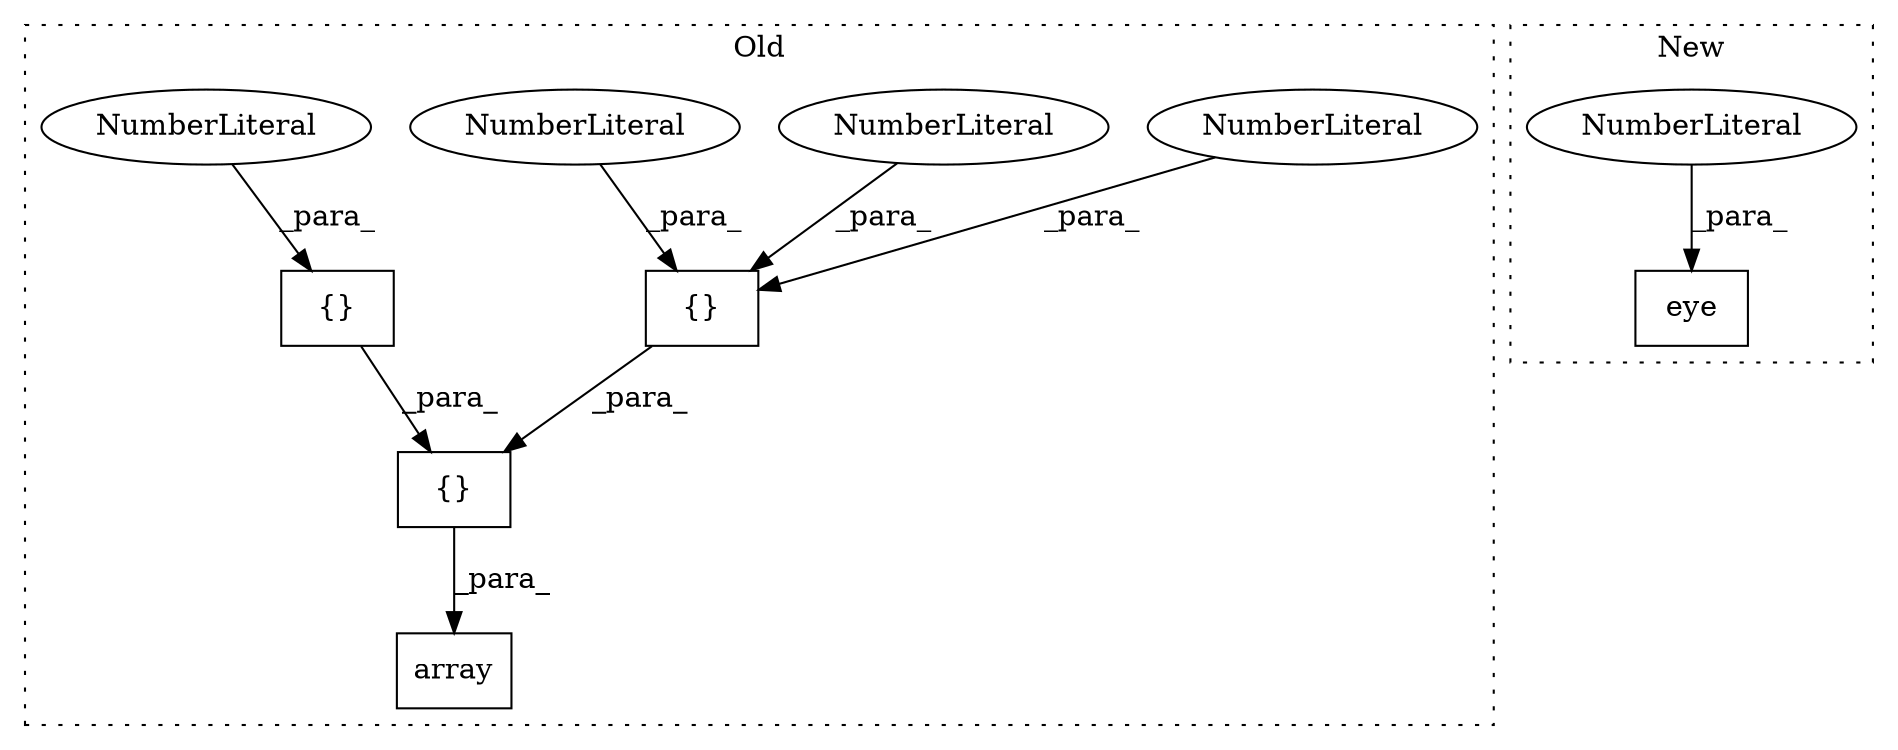 digraph G {
subgraph cluster0 {
1 [label="array" a="32" s="2219,2284" l="6,1" shape="box"];
3 [label="{}" a="4" s="2274,2282" l="1,1" shape="box"];
4 [label="NumberLiteral" a="34" s="2279" l="3" shape="ellipse"];
5 [label="NumberLiteral" a="34" s="2277" l="1" shape="ellipse"];
6 [label="{}" a="4" s="2264,2272" l="1,1" shape="box"];
7 [label="NumberLiteral" a="34" s="2275" l="1" shape="ellipse"];
8 [label="NumberLiteral" a="34" s="2267" l="3" shape="ellipse"];
10 [label="{}" a="4" s="2253,2283" l="1,1" shape="box"];
label = "Old";
style="dotted";
}
subgraph cluster1 {
2 [label="eye" a="32" s="3396,3401" l="4,1" shape="box"];
9 [label="NumberLiteral" a="34" s="3400" l="1" shape="ellipse"];
label = "New";
style="dotted";
}
3 -> 10 [label="_para_"];
4 -> 3 [label="_para_"];
5 -> 3 [label="_para_"];
6 -> 10 [label="_para_"];
7 -> 3 [label="_para_"];
8 -> 6 [label="_para_"];
9 -> 2 [label="_para_"];
10 -> 1 [label="_para_"];
}